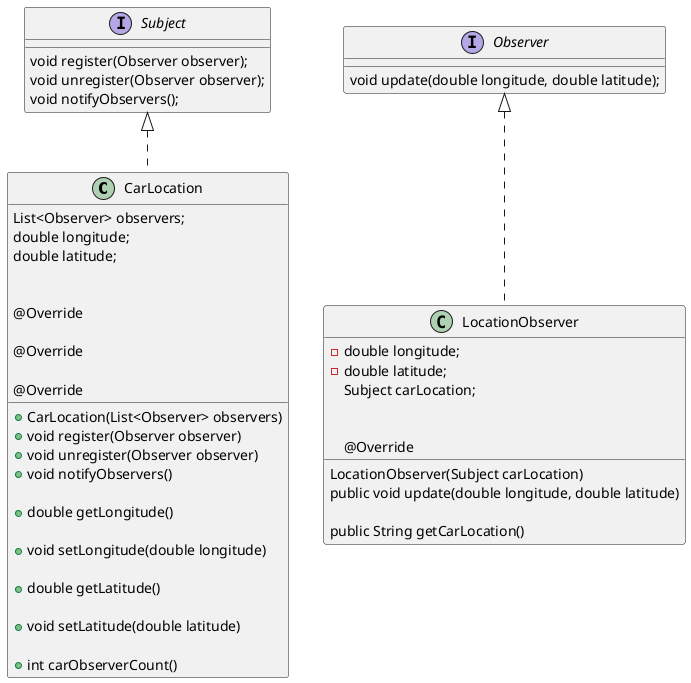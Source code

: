 @startuml

class CarLocation implements Subject {
    List<Observer> observers;
    double longitude;
    double latitude;

    + CarLocation(List<Observer> observers)

    @Override
    + void register(Observer observer)

    @Override
    + void unregister(Observer observer)

    @Override
    + void notifyObservers()

    + double getLongitude()

    + void setLongitude(double longitude)

    + double getLatitude()

    + void setLatitude(double latitude)

    + int carObserverCount()
}

class LocationObserver implements Observer {
    - double longitude;
    - double latitude;
    Subject carLocation;

     LocationObserver(Subject carLocation)

    @Override
    public void update(double longitude, double latitude)

    public String getCarLocation()
}

interface Observer {
    void update(double longitude, double latitude);
}

interface Subject {
    void register(Observer observer);
    void unregister(Observer observer);
    void notifyObservers();
}

@enduml